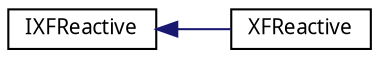 digraph "Graphical Class Hierarchy"
{
  edge [fontname="Helvetia.ttf",fontsize="10",labelfontname="Helvetia.ttf",labelfontsize="10"];
  node [fontname="Helvetia.ttf",fontsize="10",shape=record];
  rankdir="LR";
  Node1 [label="IXFReactive",height=0.2,width=0.4,color="black", fillcolor="white", style="filled",URL="$class_i_x_f_reactive.html"];
  Node1 -> Node2 [dir="back",color="midnightblue",fontsize="10",style="solid",fontname="Helvetia.ttf"];
  Node2 [label="XFReactive",height=0.2,width=0.4,color="black", fillcolor="white", style="filled",URL="$class_x_f_reactive.html"];
}
